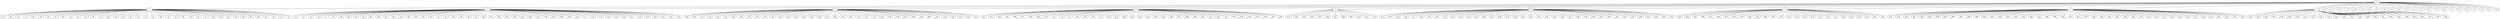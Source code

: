 
graph graphname {
    0 -- 1
0 -- 2
0 -- 3
0 -- 4
0 -- 5
0 -- 6
0 -- 7
0 -- 8
0 -- 9
0 -- 10
0 -- 11
0 -- 12
0 -- 13
0 -- 14
0 -- 15
0 -- 16
0 -- 17
0 -- 18
0 -- 19
0 -- 20
0 -- 21
0 -- 22
0 -- 23
0 -- 24
0 -- 25
0 -- 26
0 -- 27
0 -- 28
0 -- 29
0 -- 30
0 -- 31
0 -- 32
0 -- 33
1 -- 34
1 -- 35
1 -- 36
1 -- 37
1 -- 38
1 -- 39
1 -- 40
1 -- 41
1 -- 42
1 -- 43
1 -- 44
1 -- 45
1 -- 46
1 -- 47
1 -- 48
1 -- 49
1 -- 50
1 -- 51
1 -- 52
1 -- 53
1 -- 54
1 -- 55
1 -- 56
1 -- 57
1 -- 58
1 -- 59
1 -- 60
1 -- 61
1 -- 62
1 -- 63
1 -- 64
1 -- 65
1 -- 66
1 -- 67
1 -- 68
1 -- 69
1 -- 70
1 -- 71
1 -- 72
2 -- 73
2 -- 74
2 -- 75
2 -- 76
2 -- 77
2 -- 78
2 -- 79
2 -- 80
2 -- 81
2 -- 82
2 -- 83
2 -- 84
2 -- 85
2 -- 86
2 -- 87
2 -- 88
2 -- 89
2 -- 90
2 -- 91
2 -- 92
2 -- 93
2 -- 94
2 -- 95
2 -- 96
2 -- 97
2 -- 98
2 -- 99
2 -- 100
2 -- 101
2 -- 102
2 -- 103
2 -- 104
2 -- 105
2 -- 106
2 -- 107
2 -- 108
2 -- 109
2 -- 110
2 -- 111
2 -- 112
2 -- 113
2 -- 114
2 -- 115
2 -- 116
2 -- 117
2 -- 118
2 -- 119
2 -- 120
2 -- 121
2 -- 122
2 -- 123
3 -- 128
3 -- 130
3 -- 131
3 -- 132
3 -- 133
3 -- 134
3 -- 129
3 -- 136
3 -- 137
3 -- 138
3 -- 139
3 -- 140
3 -- 141
3 -- 142
3 -- 143
3 -- 144
3 -- 145
3 -- 146
3 -- 147
3 -- 148
3 -- 149
3 -- 150
3 -- 151
3 -- 152
3 -- 153
3 -- 154
3 -- 155
3 -- 156
3 -- 157
3 -- 158
3 -- 159
3 -- 160
3 -- 161
3 -- 135
3 -- 124
3 -- 125
3 -- 126
3 -- 127
4 -- 162
4 -- 163
4 -- 164
4 -- 165
4 -- 166
4 -- 167
4 -- 168
4 -- 169
4 -- 170
4 -- 171
4 -- 172
4 -- 173
4 -- 174
4 -- 175
4 -- 176
4 -- 177
4 -- 178
4 -- 179
4 -- 180
4 -- 181
4 -- 182
4 -- 183
4 -- 184
4 -- 185
4 -- 186
4 -- 187
4 -- 188
4 -- 189
4 -- 190
4 -- 191
4 -- 192
4 -- 193
4 -- 194
4 -- 195
4 -- 196
4 -- 197
4 -- 198
4 -- 199
4 -- 200
5 -- 201
5 -- 202
5 -- 203
5 -- 204
5 -- 205
5 -- 206
5 -- 207
5 -- 208
5 -- 209
5 -- 210
5 -- 211
5 -- 212
6 -- 213
6 -- 214
6 -- 215
6 -- 216
6 -- 217
6 -- 218
6 -- 219
6 -- 220
6 -- 221
6 -- 222
6 -- 223
6 -- 224
6 -- 225
6 -- 226
6 -- 227
6 -- 228
6 -- 229
6 -- 230
6 -- 231
6 -- 232
6 -- 233
6 -- 234
6 -- 235
6 -- 236
6 -- 237
6 -- 238
6 -- 239
6 -- 240
6 -- 241
6 -- 242
6 -- 243
6 -- 244
6 -- 245
6 -- 246
6 -- 247
6 -- 248
6 -- 249
6 -- 250
7 -- 256
7 -- 258
7 -- 259
7 -- 260
7 -- 261
7 -- 262
7 -- 257
7 -- 264
7 -- 265
7 -- 266
7 -- 267
7 -- 268
7 -- 269
7 -- 270
7 -- 271
7 -- 272
7 -- 273
7 -- 274
7 -- 275
7 -- 276
7 -- 277
7 -- 263
7 -- 251
7 -- 252
7 -- 253
7 -- 254
7 -- 255
8 -- 278
8 -- 279
8 -- 280
8 -- 281
8 -- 282
8 -- 283
8 -- 284
8 -- 285
8 -- 286
8 -- 287
8 -- 288
8 -- 289
8 -- 290
8 -- 291
8 -- 292
8 -- 293
8 -- 294
8 -- 295
8 -- 296
8 -- 297
8 -- 298
8 -- 299
8 -- 300
8 -- 301
8 -- 302
8 -- 303
8 -- 304
8 -- 305
8 -- 306
8 -- 307
8 -- 308
8 -- 309
8 -- 310
8 -- 311
8 -- 312
8 -- 313
8 -- 314
8 -- 315
8 -- 316
8 -- 317
8 -- 318
8 -- 319
8 -- 320
8 -- 321
8 -- 322
8 -- 323
9 -- 324
9 -- 325
9 -- 326
9 -- 327
9 -- 328
9 -- 329
9 -- 330
9 -- 331
9 -- 332
9 -- 333
9 -- 334
9 -- 335
9 -- 336
9 -- 337
9 -- 338
9 -- 339
9 -- 340
9 -- 341
9 -- 342
9 -- 343
9 -- 344
9 -- 345
9 -- 346
9 -- 347
9 -- 348
10 -- 349

}
